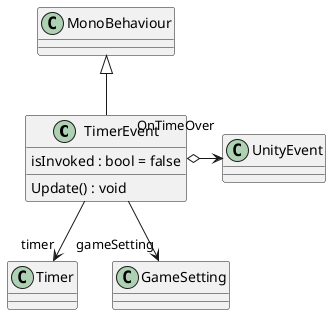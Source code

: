 @startuml
class TimerEvent {
    isInvoked : bool = false
    Update() : void
}
MonoBehaviour <|-- TimerEvent
TimerEvent o-> "OnTimeOver" UnityEvent
TimerEvent --> "timer" Timer
TimerEvent --> "gameSetting" GameSetting
@enduml
